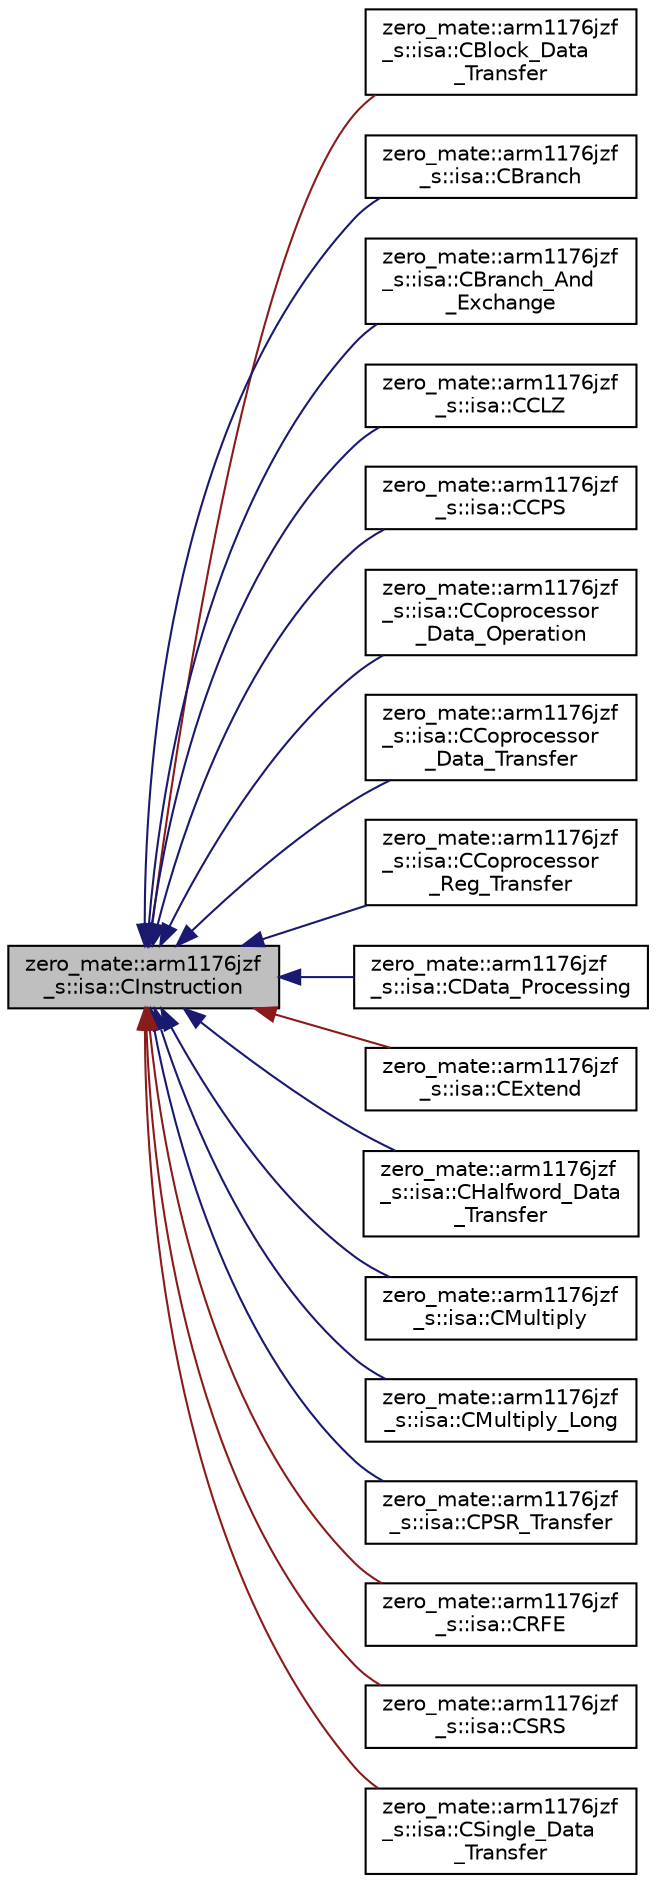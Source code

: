digraph "zero_mate::arm1176jzf_s::isa::CInstruction"
{
 // LATEX_PDF_SIZE
  bgcolor="transparent";
  edge [fontname="Helvetica",fontsize="10",labelfontname="Helvetica",labelfontsize="10"];
  node [fontname="Helvetica",fontsize="10",shape=record];
  rankdir="LR";
  Node1 [label="zero_mate::arm1176jzf\l_s::isa::CInstruction",height=0.2,width=0.4,color="black", fillcolor="grey75", style="filled", fontcolor="black",tooltip=" "];
  Node1 -> Node2 [dir="back",color="firebrick4",fontsize="10",style="solid",fontname="Helvetica"];
  Node2 [label="zero_mate::arm1176jzf\l_s::isa::CBlock_Data\l_Transfer",height=0.2,width=0.4,color="black",URL="$classzero__mate_1_1arm1176jzf__s_1_1isa_1_1CBlock__Data__Transfer.html",tooltip=" "];
  Node1 -> Node3 [dir="back",color="midnightblue",fontsize="10",style="solid",fontname="Helvetica"];
  Node3 [label="zero_mate::arm1176jzf\l_s::isa::CBranch",height=0.2,width=0.4,color="black",URL="$classzero__mate_1_1arm1176jzf__s_1_1isa_1_1CBranch.html",tooltip=" "];
  Node1 -> Node4 [dir="back",color="midnightblue",fontsize="10",style="solid",fontname="Helvetica"];
  Node4 [label="zero_mate::arm1176jzf\l_s::isa::CBranch_And\l_Exchange",height=0.2,width=0.4,color="black",URL="$classzero__mate_1_1arm1176jzf__s_1_1isa_1_1CBranch__And__Exchange.html",tooltip=" "];
  Node1 -> Node5 [dir="back",color="midnightblue",fontsize="10",style="solid",fontname="Helvetica"];
  Node5 [label="zero_mate::arm1176jzf\l_s::isa::CCLZ",height=0.2,width=0.4,color="black",URL="$classzero__mate_1_1arm1176jzf__s_1_1isa_1_1CCLZ.html",tooltip=" "];
  Node1 -> Node6 [dir="back",color="midnightblue",fontsize="10",style="solid",fontname="Helvetica"];
  Node6 [label="zero_mate::arm1176jzf\l_s::isa::CCPS",height=0.2,width=0.4,color="black",URL="$classzero__mate_1_1arm1176jzf__s_1_1isa_1_1CCPS.html",tooltip=" "];
  Node1 -> Node7 [dir="back",color="midnightblue",fontsize="10",style="solid",fontname="Helvetica"];
  Node7 [label="zero_mate::arm1176jzf\l_s::isa::CCoprocessor\l_Data_Operation",height=0.2,width=0.4,color="black",URL="$classzero__mate_1_1arm1176jzf__s_1_1isa_1_1CCoprocessor__Data__Operation.html",tooltip=" "];
  Node1 -> Node8 [dir="back",color="midnightblue",fontsize="10",style="solid",fontname="Helvetica"];
  Node8 [label="zero_mate::arm1176jzf\l_s::isa::CCoprocessor\l_Data_Transfer",height=0.2,width=0.4,color="black",URL="$classzero__mate_1_1arm1176jzf__s_1_1isa_1_1CCoprocessor__Data__Transfer.html",tooltip=" "];
  Node1 -> Node9 [dir="back",color="midnightblue",fontsize="10",style="solid",fontname="Helvetica"];
  Node9 [label="zero_mate::arm1176jzf\l_s::isa::CCoprocessor\l_Reg_Transfer",height=0.2,width=0.4,color="black",URL="$classzero__mate_1_1arm1176jzf__s_1_1isa_1_1CCoprocessor__Reg__Transfer.html",tooltip=" "];
  Node1 -> Node10 [dir="back",color="midnightblue",fontsize="10",style="solid",fontname="Helvetica"];
  Node10 [label="zero_mate::arm1176jzf\l_s::isa::CData_Processing",height=0.2,width=0.4,color="black",URL="$classzero__mate_1_1arm1176jzf__s_1_1isa_1_1CData__Processing.html",tooltip=" "];
  Node1 -> Node11 [dir="back",color="firebrick4",fontsize="10",style="solid",fontname="Helvetica"];
  Node11 [label="zero_mate::arm1176jzf\l_s::isa::CExtend",height=0.2,width=0.4,color="black",URL="$classzero__mate_1_1arm1176jzf__s_1_1isa_1_1CExtend.html",tooltip=" "];
  Node1 -> Node12 [dir="back",color="midnightblue",fontsize="10",style="solid",fontname="Helvetica"];
  Node12 [label="zero_mate::arm1176jzf\l_s::isa::CHalfword_Data\l_Transfer",height=0.2,width=0.4,color="black",URL="$classzero__mate_1_1arm1176jzf__s_1_1isa_1_1CHalfword__Data__Transfer.html",tooltip=" "];
  Node1 -> Node13 [dir="back",color="midnightblue",fontsize="10",style="solid",fontname="Helvetica"];
  Node13 [label="zero_mate::arm1176jzf\l_s::isa::CMultiply",height=0.2,width=0.4,color="black",URL="$classzero__mate_1_1arm1176jzf__s_1_1isa_1_1CMultiply.html",tooltip=" "];
  Node1 -> Node14 [dir="back",color="midnightblue",fontsize="10",style="solid",fontname="Helvetica"];
  Node14 [label="zero_mate::arm1176jzf\l_s::isa::CMultiply_Long",height=0.2,width=0.4,color="black",URL="$classzero__mate_1_1arm1176jzf__s_1_1isa_1_1CMultiply__Long.html",tooltip=" "];
  Node1 -> Node15 [dir="back",color="midnightblue",fontsize="10",style="solid",fontname="Helvetica"];
  Node15 [label="zero_mate::arm1176jzf\l_s::isa::CPSR_Transfer",height=0.2,width=0.4,color="black",URL="$classzero__mate_1_1arm1176jzf__s_1_1isa_1_1CPSR__Transfer.html",tooltip=" "];
  Node1 -> Node16 [dir="back",color="firebrick4",fontsize="10",style="solid",fontname="Helvetica"];
  Node16 [label="zero_mate::arm1176jzf\l_s::isa::CRFE",height=0.2,width=0.4,color="black",URL="$classzero__mate_1_1arm1176jzf__s_1_1isa_1_1CRFE.html",tooltip=" "];
  Node1 -> Node17 [dir="back",color="firebrick4",fontsize="10",style="solid",fontname="Helvetica"];
  Node17 [label="zero_mate::arm1176jzf\l_s::isa::CSRS",height=0.2,width=0.4,color="black",URL="$classzero__mate_1_1arm1176jzf__s_1_1isa_1_1CSRS.html",tooltip=" "];
  Node1 -> Node18 [dir="back",color="firebrick4",fontsize="10",style="solid",fontname="Helvetica"];
  Node18 [label="zero_mate::arm1176jzf\l_s::isa::CSingle_Data\l_Transfer",height=0.2,width=0.4,color="black",URL="$classzero__mate_1_1arm1176jzf__s_1_1isa_1_1CSingle__Data__Transfer.html",tooltip=" "];
}
